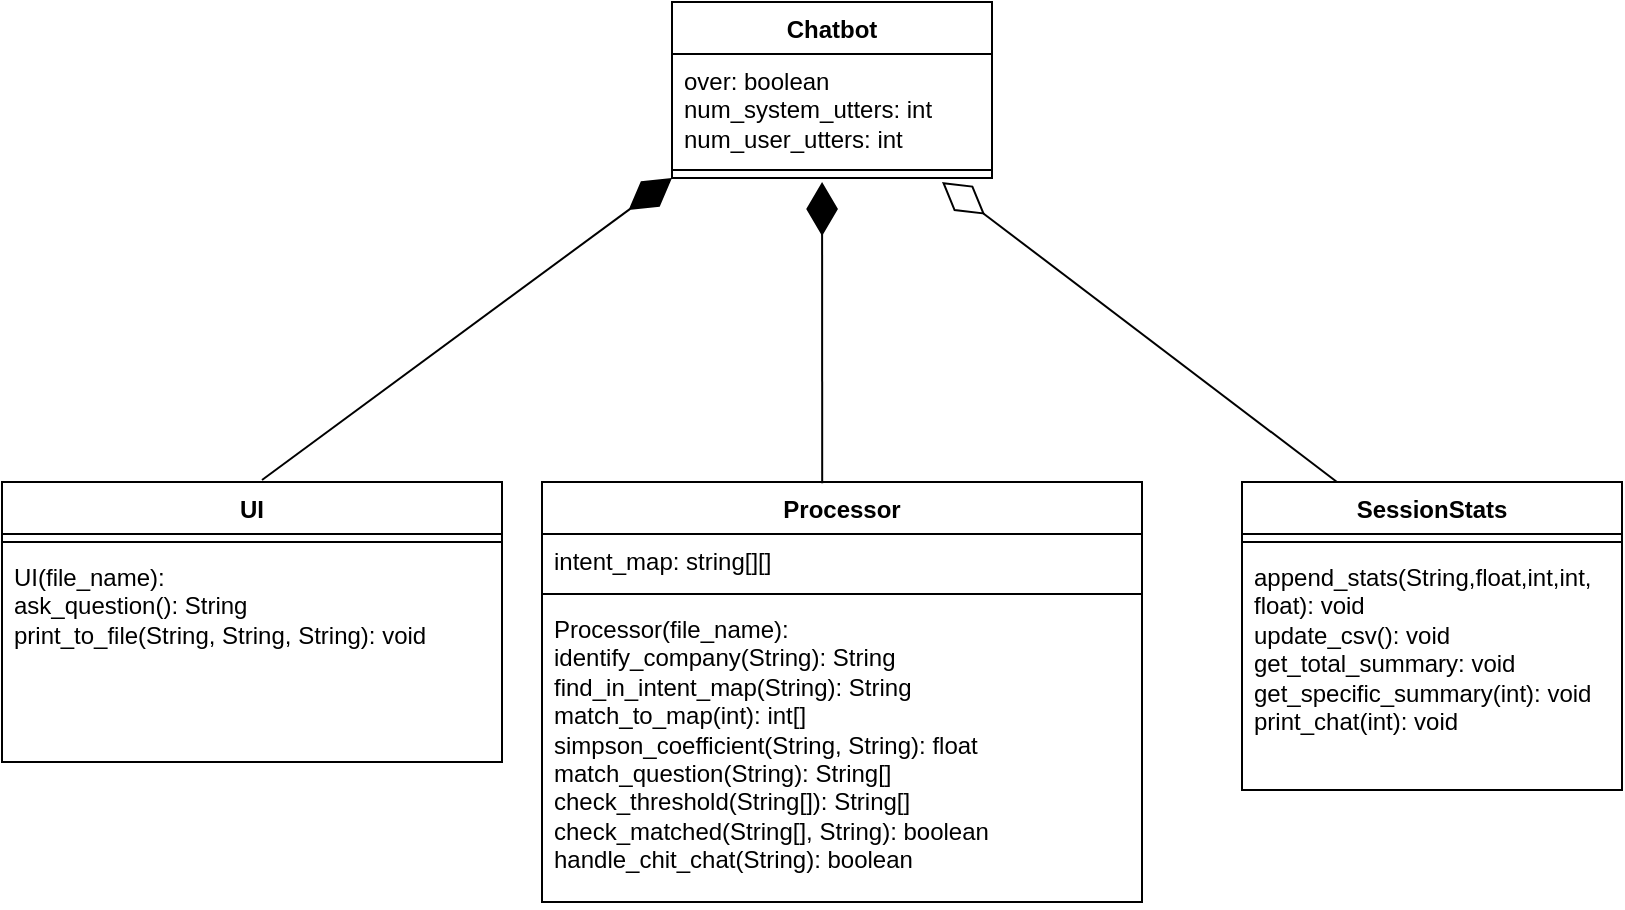 <mxfile version="24.2.2" type="device">
  <diagram name="Page-1" id="jqECclEKOhy7TL_Xy-tP">
    <mxGraphModel dx="794" dy="412" grid="1" gridSize="10" guides="1" tooltips="1" connect="1" arrows="1" fold="1" page="1" pageScale="1" pageWidth="850" pageHeight="1100" math="0" shadow="0">
      <root>
        <mxCell id="0" />
        <mxCell id="1" parent="0" />
        <mxCell id="pCnKfFAPejpvuhYdz3y--5" value="UI" style="swimlane;fontStyle=1;align=center;verticalAlign=top;childLayout=stackLayout;horizontal=1;startSize=26;horizontalStack=0;resizeParent=1;resizeParentMax=0;resizeLast=0;collapsible=1;marginBottom=0;whiteSpace=wrap;html=1;" parent="1" vertex="1">
          <mxGeometry x="10" y="270" width="250" height="140" as="geometry" />
        </mxCell>
        <mxCell id="pCnKfFAPejpvuhYdz3y--7" value="" style="line;strokeWidth=1;fillColor=none;align=left;verticalAlign=middle;spacingTop=-1;spacingLeft=3;spacingRight=3;rotatable=0;labelPosition=right;points=[];portConstraint=eastwest;strokeColor=inherit;" parent="pCnKfFAPejpvuhYdz3y--5" vertex="1">
          <mxGeometry y="26" width="250" height="8" as="geometry" />
        </mxCell>
        <mxCell id="pCnKfFAPejpvuhYdz3y--8" value="&lt;div&gt;&lt;div&gt;UI(file_name):&lt;/div&gt;&lt;/div&gt;ask_question(): String&lt;div&gt;&lt;div&gt;print_to_file(String, String, String): void&lt;/div&gt;&lt;/div&gt;" style="text;strokeColor=none;fillColor=none;align=left;verticalAlign=top;spacingLeft=4;spacingRight=4;overflow=hidden;rotatable=0;points=[[0,0.5],[1,0.5]];portConstraint=eastwest;whiteSpace=wrap;html=1;" parent="pCnKfFAPejpvuhYdz3y--5" vertex="1">
          <mxGeometry y="34" width="250" height="106" as="geometry" />
        </mxCell>
        <mxCell id="pCnKfFAPejpvuhYdz3y--15" value="Chatbot" style="swimlane;fontStyle=1;align=center;verticalAlign=top;childLayout=stackLayout;horizontal=1;startSize=26;horizontalStack=0;resizeParent=1;resizeParentMax=0;resizeLast=0;collapsible=1;marginBottom=0;whiteSpace=wrap;html=1;" parent="1" vertex="1">
          <mxGeometry x="345" y="30" width="160" height="88" as="geometry" />
        </mxCell>
        <mxCell id="pCnKfFAPejpvuhYdz3y--16" value="over: boolean&lt;div&gt;num_system_utters: int&lt;/div&gt;&lt;div&gt;num_user_utters: int&lt;/div&gt;" style="text;strokeColor=none;fillColor=none;align=left;verticalAlign=top;spacingLeft=4;spacingRight=4;overflow=hidden;rotatable=0;points=[[0,0.5],[1,0.5]];portConstraint=eastwest;whiteSpace=wrap;html=1;" parent="pCnKfFAPejpvuhYdz3y--15" vertex="1">
          <mxGeometry y="26" width="160" height="54" as="geometry" />
        </mxCell>
        <mxCell id="pCnKfFAPejpvuhYdz3y--17" value="" style="line;strokeWidth=1;fillColor=none;align=left;verticalAlign=middle;spacingTop=-1;spacingLeft=3;spacingRight=3;rotatable=0;labelPosition=right;points=[];portConstraint=eastwest;strokeColor=inherit;" parent="pCnKfFAPejpvuhYdz3y--15" vertex="1">
          <mxGeometry y="80" width="160" height="8" as="geometry" />
        </mxCell>
        <mxCell id="pCnKfFAPejpvuhYdz3y--23" value="Processor" style="swimlane;fontStyle=1;align=center;verticalAlign=top;childLayout=stackLayout;horizontal=1;startSize=26;horizontalStack=0;resizeParent=1;resizeParentMax=0;resizeLast=0;collapsible=1;marginBottom=0;whiteSpace=wrap;html=1;" parent="1" vertex="1">
          <mxGeometry x="280" y="270" width="300" height="210" as="geometry" />
        </mxCell>
        <mxCell id="pCnKfFAPejpvuhYdz3y--24" value="intent_map: string[][]" style="text;strokeColor=none;fillColor=none;align=left;verticalAlign=top;spacingLeft=4;spacingRight=4;overflow=hidden;rotatable=0;points=[[0,0.5],[1,0.5]];portConstraint=eastwest;whiteSpace=wrap;html=1;" parent="pCnKfFAPejpvuhYdz3y--23" vertex="1">
          <mxGeometry y="26" width="300" height="26" as="geometry" />
        </mxCell>
        <mxCell id="pCnKfFAPejpvuhYdz3y--25" value="" style="line;strokeWidth=1;fillColor=none;align=left;verticalAlign=middle;spacingTop=-1;spacingLeft=3;spacingRight=3;rotatable=0;labelPosition=right;points=[];portConstraint=eastwest;strokeColor=inherit;" parent="pCnKfFAPejpvuhYdz3y--23" vertex="1">
          <mxGeometry y="52" width="300" height="8" as="geometry" />
        </mxCell>
        <mxCell id="pCnKfFAPejpvuhYdz3y--26" value="&lt;div&gt;Processor(file_name):&lt;/div&gt;identify_company(String): String&lt;div&gt;find_in_intent_map(String): String&lt;br&gt;&lt;div&gt;&lt;span style=&quot;background-color: initial;&quot;&gt;match_to_map(int): int[]&lt;/span&gt;&lt;br&gt;&lt;/div&gt;&lt;/div&gt;&lt;div&gt;&lt;span style=&quot;background-color: initial;&quot;&gt;simpson_coefficient(String, String): float&lt;br&gt;&lt;/span&gt;&lt;/div&gt;&lt;div&gt;&lt;span style=&quot;background-color: initial;&quot;&gt;match_question(String): String[]&lt;/span&gt;&lt;/div&gt;&lt;div&gt;&lt;span style=&quot;background-color: initial;&quot;&gt;check_threshold(String[]): String[]&lt;/span&gt;&lt;/div&gt;&lt;div&gt;&lt;span style=&quot;background-color: initial;&quot;&gt;check_matched(String[], String): boolean&lt;/span&gt;&lt;/div&gt;&lt;div&gt;&lt;span style=&quot;background-color: initial;&quot;&gt;handle_chit_chat(String): boolean&lt;/span&gt;&lt;/div&gt;" style="text;strokeColor=none;fillColor=none;align=left;verticalAlign=top;spacingLeft=4;spacingRight=4;overflow=hidden;rotatable=0;points=[[0,0.5],[1,0.5]];portConstraint=eastwest;whiteSpace=wrap;html=1;" parent="pCnKfFAPejpvuhYdz3y--23" vertex="1">
          <mxGeometry y="60" width="300" height="150" as="geometry" />
        </mxCell>
        <mxCell id="Essyjrw6Bx_K1wH97S5p-1" value="SessionStats" style="swimlane;fontStyle=1;align=center;verticalAlign=top;childLayout=stackLayout;horizontal=1;startSize=26;horizontalStack=0;resizeParent=1;resizeParentMax=0;resizeLast=0;collapsible=1;marginBottom=0;whiteSpace=wrap;html=1;" vertex="1" parent="1">
          <mxGeometry x="630" y="270" width="190" height="154" as="geometry" />
        </mxCell>
        <mxCell id="Essyjrw6Bx_K1wH97S5p-3" value="" style="line;strokeWidth=1;fillColor=none;align=left;verticalAlign=middle;spacingTop=-1;spacingLeft=3;spacingRight=3;rotatable=0;labelPosition=right;points=[];portConstraint=eastwest;strokeColor=inherit;" vertex="1" parent="Essyjrw6Bx_K1wH97S5p-1">
          <mxGeometry y="26" width="190" height="8" as="geometry" />
        </mxCell>
        <mxCell id="Essyjrw6Bx_K1wH97S5p-4" value="append_stats(String,float,int,int, float): void&lt;div&gt;update_csv(): void&lt;/div&gt;&lt;div&gt;get_total_summary: void&lt;/div&gt;&lt;div&gt;get_specific_summary(int): void&lt;/div&gt;&lt;div&gt;print_chat(int): void&lt;/div&gt;&lt;div&gt;&lt;br&gt;&lt;/div&gt;" style="text;strokeColor=none;fillColor=none;align=left;verticalAlign=top;spacingLeft=4;spacingRight=4;overflow=hidden;rotatable=0;points=[[0,0.5],[1,0.5]];portConstraint=eastwest;whiteSpace=wrap;html=1;" vertex="1" parent="Essyjrw6Bx_K1wH97S5p-1">
          <mxGeometry y="34" width="190" height="120" as="geometry" />
        </mxCell>
        <mxCell id="Essyjrw6Bx_K1wH97S5p-6" value="" style="endArrow=diamondThin;endFill=1;endSize=24;html=1;rounded=0;entryX=0.469;entryY=1;entryDx=0;entryDy=0;entryPerimeter=0;exitX=0.467;exitY=0.003;exitDx=0;exitDy=0;exitPerimeter=0;" edge="1" parent="1" source="pCnKfFAPejpvuhYdz3y--23">
          <mxGeometry width="160" relative="1" as="geometry">
            <mxPoint x="420" y="260" as="sourcePoint" />
            <mxPoint x="420.04" y="120" as="targetPoint" />
          </mxGeometry>
        </mxCell>
        <mxCell id="Essyjrw6Bx_K1wH97S5p-7" value="" style="endArrow=diamondThin;endFill=1;endSize=24;html=1;rounded=0;entryX=0;entryY=1;entryDx=0;entryDy=0;" edge="1" parent="1" target="pCnKfFAPejpvuhYdz3y--15">
          <mxGeometry width="160" relative="1" as="geometry">
            <mxPoint x="140" y="269" as="sourcePoint" />
            <mxPoint x="350" y="130" as="targetPoint" />
          </mxGeometry>
        </mxCell>
        <mxCell id="Essyjrw6Bx_K1wH97S5p-9" value="" style="endArrow=diamondThin;endFill=0;endSize=24;html=1;rounded=0;exitX=0.25;exitY=0;exitDx=0;exitDy=0;" edge="1" parent="1" source="Essyjrw6Bx_K1wH97S5p-1">
          <mxGeometry width="160" relative="1" as="geometry">
            <mxPoint x="330" y="160" as="sourcePoint" />
            <mxPoint x="480" y="120" as="targetPoint" />
          </mxGeometry>
        </mxCell>
      </root>
    </mxGraphModel>
  </diagram>
</mxfile>
